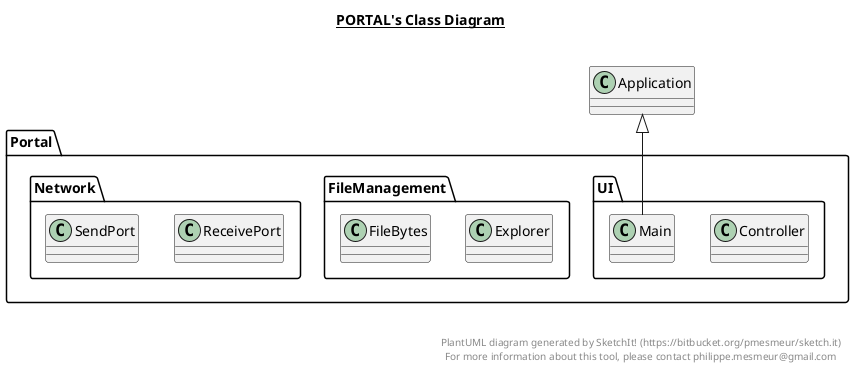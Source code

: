 @startuml

title __PORTAL's Class Diagram__\n

  package Portal.UI {
    class Controller {
    }
  }
  

  package Portal.FileManagement {
    class Explorer {
    }
  }
  

  package Portal.FileManagement {
    class FileBytes {
    }
  }
  

  package Portal.UI {
    class Main {
    }
  }
  

  package Portal.Network {
    class ReceivePort {
    }
  }
  

  package Portal.Network {
    class SendPort {
    }
  }
  

  Main -up-|> Application


right footer


PlantUML diagram generated by SketchIt! (https://bitbucket.org/pmesmeur/sketch.it)
For more information about this tool, please contact philippe.mesmeur@gmail.com
endfooter

@enduml
